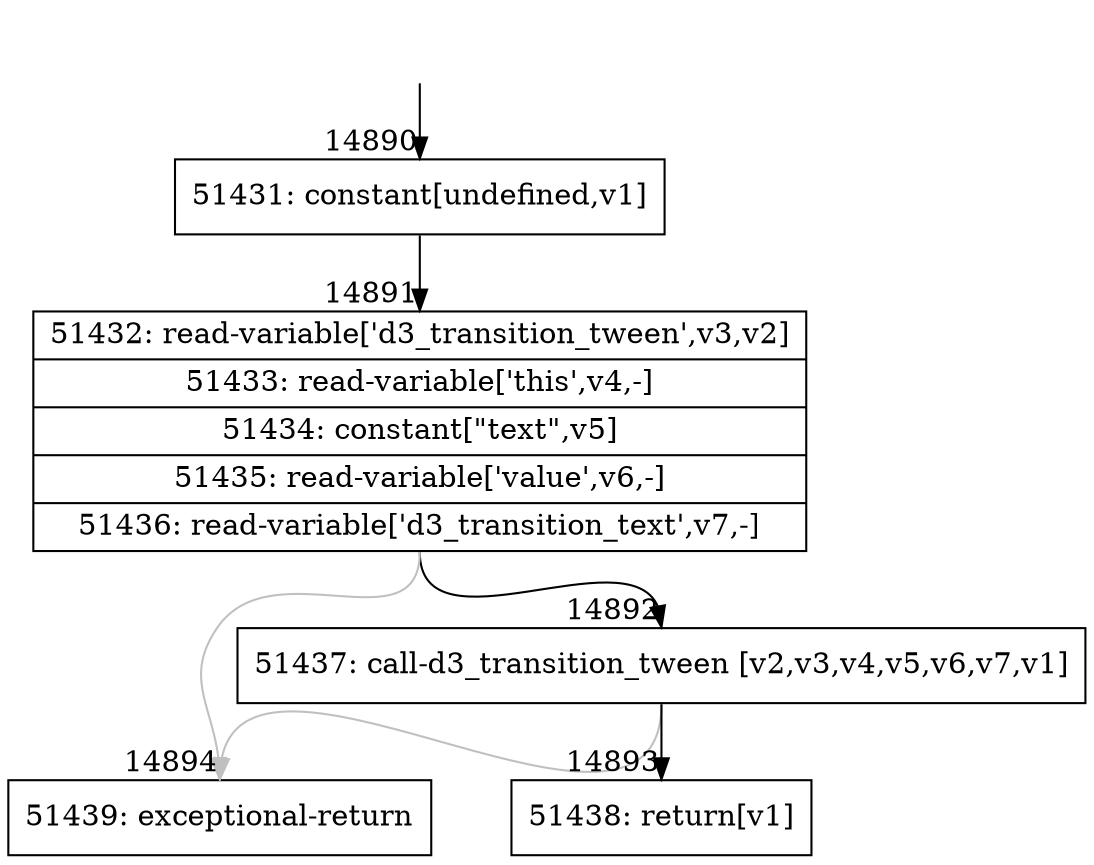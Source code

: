 digraph {
rankdir="TD"
BB_entry1387[shape=none,label=""];
BB_entry1387 -> BB14890 [tailport=s, headport=n, headlabel="    14890"]
BB14890 [shape=record label="{51431: constant[undefined,v1]}" ] 
BB14890 -> BB14891 [tailport=s, headport=n, headlabel="      14891"]
BB14891 [shape=record label="{51432: read-variable['d3_transition_tween',v3,v2]|51433: read-variable['this',v4,-]|51434: constant[\"text\",v5]|51435: read-variable['value',v6,-]|51436: read-variable['d3_transition_text',v7,-]}" ] 
BB14891 -> BB14892 [tailport=s, headport=n, headlabel="      14892"]
BB14891 -> BB14894 [tailport=s, headport=n, color=gray, headlabel="      14894"]
BB14892 [shape=record label="{51437: call-d3_transition_tween [v2,v3,v4,v5,v6,v7,v1]}" ] 
BB14892 -> BB14893 [tailport=s, headport=n, headlabel="      14893"]
BB14892 -> BB14894 [tailport=s, headport=n, color=gray]
BB14893 [shape=record label="{51438: return[v1]}" ] 
BB14894 [shape=record label="{51439: exceptional-return}" ] 
//#$~ 8782
}
